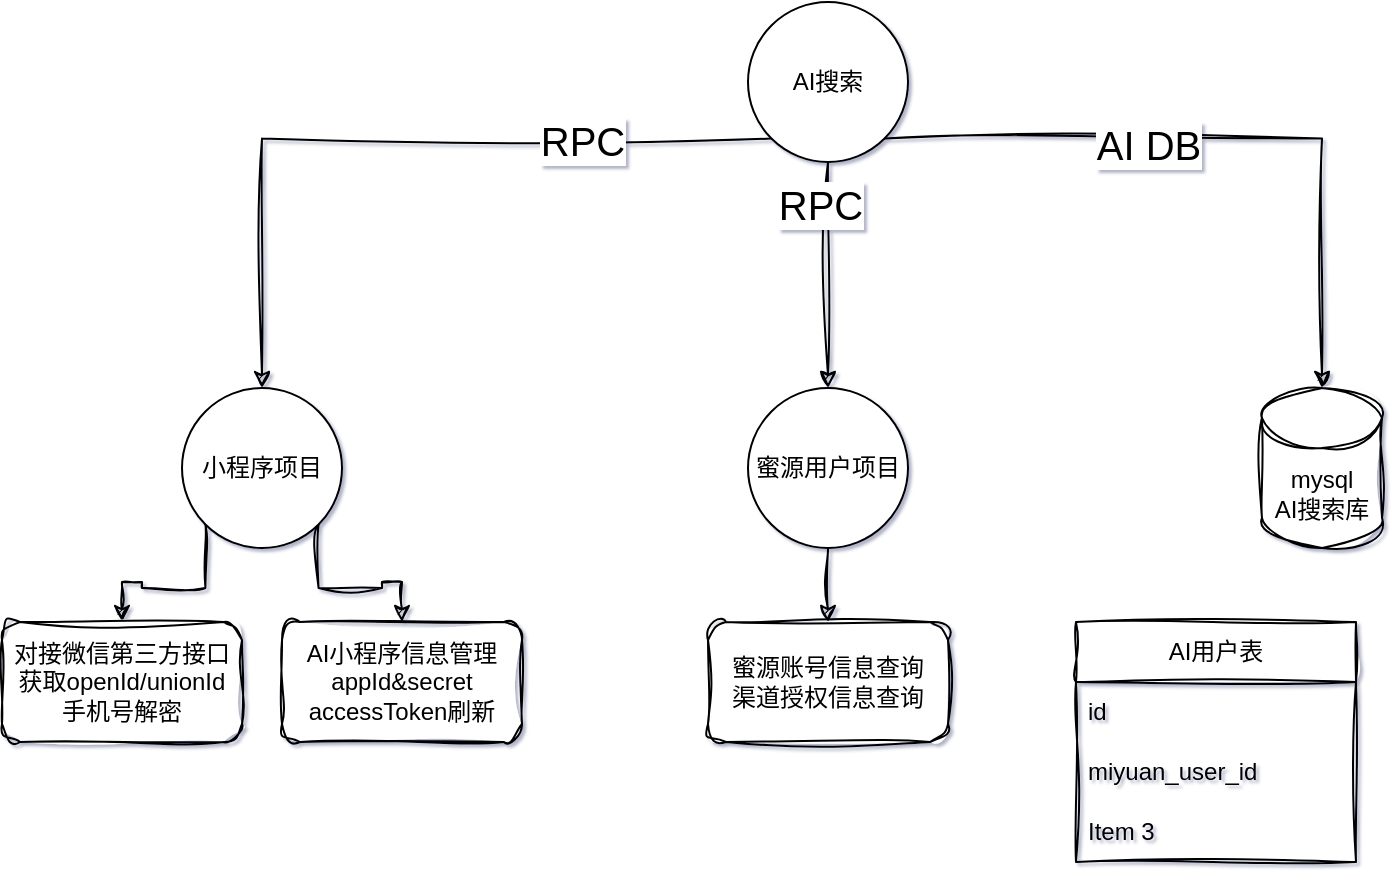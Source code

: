 <mxfile version="25.0.1">
  <diagram name="第 1 页" id="D3y8B_VSon4lfVL2JQVJ">
    <mxGraphModel dx="1242" dy="610" grid="1" gridSize="10" guides="1" tooltips="1" connect="1" arrows="1" fold="1" page="1" pageScale="1" pageWidth="827" pageHeight="1169" math="0" shadow="1">
      <root>
        <mxCell id="0" />
        <mxCell id="1" parent="0" />
        <mxCell id="RqRTATrgt7MeRBz05JWU-7" style="edgeStyle=orthogonalEdgeStyle;rounded=0;sketch=1;hachureGap=4;jiggle=2;curveFitting=1;orthogonalLoop=1;jettySize=auto;html=1;exitX=0;exitY=1;exitDx=0;exitDy=0;fontFamily=Helvetica;" edge="1" parent="1" source="RqRTATrgt7MeRBz05JWU-1" target="RqRTATrgt7MeRBz05JWU-2">
          <mxGeometry relative="1" as="geometry">
            <Array as="points">
              <mxPoint x="203" y="168" />
            </Array>
          </mxGeometry>
        </mxCell>
        <mxCell id="RqRTATrgt7MeRBz05JWU-9" value="RPC" style="edgeLabel;html=1;align=center;verticalAlign=middle;resizable=0;points=[];sketch=1;hachureGap=4;jiggle=2;curveFitting=1;fontFamily=Helvetica;fontSize=20;" vertex="1" connectable="0" parent="RqRTATrgt7MeRBz05JWU-7">
          <mxGeometry x="-0.501" relative="1" as="geometry">
            <mxPoint as="offset" />
          </mxGeometry>
        </mxCell>
        <mxCell id="RqRTATrgt7MeRBz05JWU-8" style="edgeStyle=orthogonalEdgeStyle;rounded=0;sketch=1;hachureGap=4;jiggle=2;curveFitting=1;orthogonalLoop=1;jettySize=auto;html=1;exitX=0.5;exitY=1;exitDx=0;exitDy=0;fontFamily=Helvetica;" edge="1" parent="1" source="RqRTATrgt7MeRBz05JWU-1" target="RqRTATrgt7MeRBz05JWU-4">
          <mxGeometry relative="1" as="geometry" />
        </mxCell>
        <mxCell id="RqRTATrgt7MeRBz05JWU-10" value="RPC" style="edgeLabel;html=1;align=center;verticalAlign=middle;resizable=0;points=[];sketch=1;hachureGap=4;jiggle=2;curveFitting=1;fontFamily=Helvetica;fontSize=20;" vertex="1" connectable="0" parent="RqRTATrgt7MeRBz05JWU-8">
          <mxGeometry x="-0.64" y="-4" relative="1" as="geometry">
            <mxPoint as="offset" />
          </mxGeometry>
        </mxCell>
        <mxCell id="RqRTATrgt7MeRBz05JWU-18" style="edgeStyle=orthogonalEdgeStyle;rounded=0;sketch=1;hachureGap=4;jiggle=2;curveFitting=1;orthogonalLoop=1;jettySize=auto;html=1;exitX=1;exitY=1;exitDx=0;exitDy=0;fontFamily=Helvetica;" edge="1" parent="1" source="RqRTATrgt7MeRBz05JWU-1" target="RqRTATrgt7MeRBz05JWU-17">
          <mxGeometry relative="1" as="geometry" />
        </mxCell>
        <mxCell id="RqRTATrgt7MeRBz05JWU-19" value="AI DB" style="edgeLabel;html=1;align=center;verticalAlign=middle;resizable=0;points=[];sketch=1;hachureGap=4;jiggle=2;curveFitting=1;fontFamily=Helvetica;fontSize=20;" vertex="1" connectable="0" parent="RqRTATrgt7MeRBz05JWU-18">
          <mxGeometry x="-0.233" y="-2" relative="1" as="geometry">
            <mxPoint as="offset" />
          </mxGeometry>
        </mxCell>
        <mxCell id="RqRTATrgt7MeRBz05JWU-1" value="AI搜索" style="ellipse;whiteSpace=wrap;html=1;aspect=fixed;fontFamily=Helvetica;" vertex="1" parent="1">
          <mxGeometry x="446" y="100" width="80" height="80" as="geometry" />
        </mxCell>
        <mxCell id="RqRTATrgt7MeRBz05JWU-12" style="edgeStyle=orthogonalEdgeStyle;rounded=0;sketch=1;hachureGap=4;jiggle=2;curveFitting=1;orthogonalLoop=1;jettySize=auto;html=1;exitX=0;exitY=1;exitDx=0;exitDy=0;entryX=0.5;entryY=0;entryDx=0;entryDy=0;fontFamily=Helvetica;" edge="1" parent="1" source="RqRTATrgt7MeRBz05JWU-2" target="RqRTATrgt7MeRBz05JWU-11">
          <mxGeometry relative="1" as="geometry" />
        </mxCell>
        <mxCell id="RqRTATrgt7MeRBz05JWU-14" style="edgeStyle=orthogonalEdgeStyle;rounded=0;sketch=1;hachureGap=4;jiggle=2;curveFitting=1;orthogonalLoop=1;jettySize=auto;html=1;exitX=1;exitY=1;exitDx=0;exitDy=0;entryX=0.5;entryY=0;entryDx=0;entryDy=0;fontFamily=Helvetica;" edge="1" parent="1" source="RqRTATrgt7MeRBz05JWU-2" target="RqRTATrgt7MeRBz05JWU-13">
          <mxGeometry relative="1" as="geometry" />
        </mxCell>
        <mxCell id="RqRTATrgt7MeRBz05JWU-2" value="小程序项目" style="ellipse;whiteSpace=wrap;html=1;aspect=fixed;fontFamily=Helvetica;" vertex="1" parent="1">
          <mxGeometry x="163" y="293" width="80" height="80" as="geometry" />
        </mxCell>
        <mxCell id="RqRTATrgt7MeRBz05JWU-16" style="edgeStyle=orthogonalEdgeStyle;rounded=0;sketch=1;hachureGap=4;jiggle=2;curveFitting=1;orthogonalLoop=1;jettySize=auto;html=1;exitX=0.5;exitY=1;exitDx=0;exitDy=0;entryX=0.5;entryY=0;entryDx=0;entryDy=0;fontFamily=Helvetica;" edge="1" parent="1" source="RqRTATrgt7MeRBz05JWU-4" target="RqRTATrgt7MeRBz05JWU-15">
          <mxGeometry relative="1" as="geometry" />
        </mxCell>
        <mxCell id="RqRTATrgt7MeRBz05JWU-4" value="蜜源用户项目" style="ellipse;whiteSpace=wrap;html=1;aspect=fixed;fontFamily=Helvetica;" vertex="1" parent="1">
          <mxGeometry x="446" y="293" width="80" height="80" as="geometry" />
        </mxCell>
        <mxCell id="RqRTATrgt7MeRBz05JWU-11" value="&lt;div&gt;对接微信第三方接口&lt;/div&gt;&lt;div&gt;获取openId/unionId&lt;/div&gt;&lt;div&gt;手机号解密&lt;/div&gt;" style="rounded=1;whiteSpace=wrap;html=1;sketch=1;hachureGap=4;jiggle=2;curveFitting=1;fontFamily=Helvetica;" vertex="1" parent="1">
          <mxGeometry x="73" y="410" width="120" height="60" as="geometry" />
        </mxCell>
        <mxCell id="RqRTATrgt7MeRBz05JWU-13" value="&lt;div&gt;AI小程序信息管理&lt;/div&gt;&lt;div&gt;appId&amp;amp;secret&lt;/div&gt;&lt;div&gt;accessToken刷新&lt;/div&gt;" style="rounded=1;whiteSpace=wrap;html=1;sketch=1;hachureGap=4;jiggle=2;curveFitting=1;fontFamily=Helvetica;" vertex="1" parent="1">
          <mxGeometry x="213" y="410" width="120" height="60" as="geometry" />
        </mxCell>
        <mxCell id="RqRTATrgt7MeRBz05JWU-15" value="&lt;div&gt;蜜源账号信息查询&lt;/div&gt;&lt;div&gt;渠道授权信息查询&lt;/div&gt;" style="rounded=1;whiteSpace=wrap;html=1;sketch=1;hachureGap=4;jiggle=2;curveFitting=1;fontFamily=Helvetica;" vertex="1" parent="1">
          <mxGeometry x="426" y="410" width="120" height="60" as="geometry" />
        </mxCell>
        <mxCell id="RqRTATrgt7MeRBz05JWU-17" value="&lt;div&gt;mysql&lt;/div&gt;&lt;div&gt;AI搜索库&lt;/div&gt;" style="shape=cylinder3;whiteSpace=wrap;html=1;boundedLbl=1;backgroundOutline=1;size=15;sketch=1;hachureGap=4;jiggle=2;curveFitting=1;fontFamily=Helvetica;" vertex="1" parent="1">
          <mxGeometry x="703" y="293" width="60" height="80" as="geometry" />
        </mxCell>
        <mxCell id="RqRTATrgt7MeRBz05JWU-21" value="AI用户表" style="swimlane;fontStyle=0;childLayout=stackLayout;horizontal=1;startSize=30;horizontalStack=0;resizeParent=1;resizeParentMax=0;resizeLast=0;collapsible=1;marginBottom=0;whiteSpace=wrap;html=1;sketch=1;hachureGap=4;jiggle=2;curveFitting=1;fontFamily=Helvetica;" vertex="1" parent="1">
          <mxGeometry x="610" y="410" width="140" height="120" as="geometry" />
        </mxCell>
        <mxCell id="RqRTATrgt7MeRBz05JWU-22" value="id" style="text;strokeColor=none;fillColor=none;align=left;verticalAlign=middle;spacingLeft=4;spacingRight=4;overflow=hidden;points=[[0,0.5],[1,0.5]];portConstraint=eastwest;rotatable=0;whiteSpace=wrap;html=1;fontFamily=Helvetica;" vertex="1" parent="RqRTATrgt7MeRBz05JWU-21">
          <mxGeometry y="30" width="140" height="30" as="geometry" />
        </mxCell>
        <mxCell id="RqRTATrgt7MeRBz05JWU-23" value="miyuan_user_id" style="text;strokeColor=none;fillColor=none;align=left;verticalAlign=middle;spacingLeft=4;spacingRight=4;overflow=hidden;points=[[0,0.5],[1,0.5]];portConstraint=eastwest;rotatable=0;whiteSpace=wrap;html=1;fontFamily=Helvetica;" vertex="1" parent="RqRTATrgt7MeRBz05JWU-21">
          <mxGeometry y="60" width="140" height="30" as="geometry" />
        </mxCell>
        <mxCell id="RqRTATrgt7MeRBz05JWU-24" value="Item 3" style="text;strokeColor=none;fillColor=none;align=left;verticalAlign=middle;spacingLeft=4;spacingRight=4;overflow=hidden;points=[[0,0.5],[1,0.5]];portConstraint=eastwest;rotatable=0;whiteSpace=wrap;html=1;fontFamily=Helvetica;" vertex="1" parent="RqRTATrgt7MeRBz05JWU-21">
          <mxGeometry y="90" width="140" height="30" as="geometry" />
        </mxCell>
      </root>
    </mxGraphModel>
  </diagram>
</mxfile>
